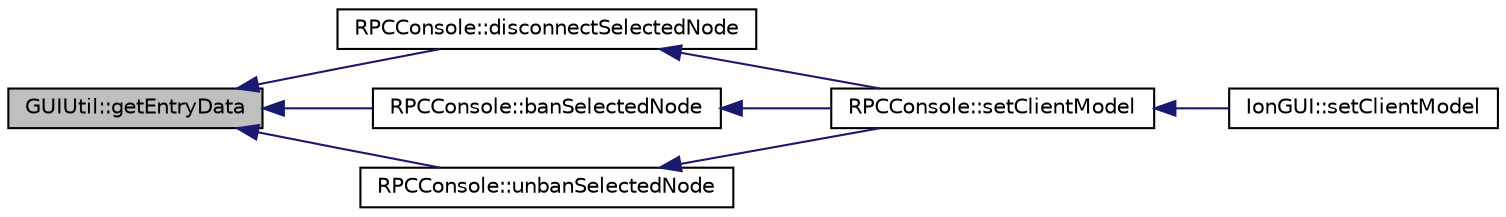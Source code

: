 digraph "GUIUtil::getEntryData"
{
  edge [fontname="Helvetica",fontsize="10",labelfontname="Helvetica",labelfontsize="10"];
  node [fontname="Helvetica",fontsize="10",shape=record];
  rankdir="LR";
  Node125 [label="GUIUtil::getEntryData",height=0.2,width=0.4,color="black", fillcolor="grey75", style="filled", fontcolor="black"];
  Node125 -> Node126 [dir="back",color="midnightblue",fontsize="10",style="solid",fontname="Helvetica"];
  Node126 [label="RPCConsole::disconnectSelectedNode",height=0.2,width=0.4,color="black", fillcolor="white", style="filled",URL="$class_r_p_c_console.html#a697e3fab280ee0c9033eeff2f64ec742",tooltip="Disconnect a selected node on the Peers tab. "];
  Node126 -> Node127 [dir="back",color="midnightblue",fontsize="10",style="solid",fontname="Helvetica"];
  Node127 [label="RPCConsole::setClientModel",height=0.2,width=0.4,color="black", fillcolor="white", style="filled",URL="$class_r_p_c_console.html#a355349a33664a07628e9ca22a60f5fa7"];
  Node127 -> Node128 [dir="back",color="midnightblue",fontsize="10",style="solid",fontname="Helvetica"];
  Node128 [label="IonGUI::setClientModel",height=0.2,width=0.4,color="black", fillcolor="white", style="filled",URL="$class_ion_g_u_i.html#aee0c583c834ce4f4c598c29db83b0680",tooltip="Set the client model. "];
  Node125 -> Node129 [dir="back",color="midnightblue",fontsize="10",style="solid",fontname="Helvetica"];
  Node129 [label="RPCConsole::banSelectedNode",height=0.2,width=0.4,color="black", fillcolor="white", style="filled",URL="$class_r_p_c_console.html#aacaf485583b6342c5e1877e7582f95c5",tooltip="Ban a selected node on the Peers tab. "];
  Node129 -> Node127 [dir="back",color="midnightblue",fontsize="10",style="solid",fontname="Helvetica"];
  Node125 -> Node130 [dir="back",color="midnightblue",fontsize="10",style="solid",fontname="Helvetica"];
  Node130 [label="RPCConsole::unbanSelectedNode",height=0.2,width=0.4,color="black", fillcolor="white", style="filled",URL="$class_r_p_c_console.html#a9a974887c33bf1d4b25eb6aeea002941",tooltip="Unban a selected node on the Bans tab. "];
  Node130 -> Node127 [dir="back",color="midnightblue",fontsize="10",style="solid",fontname="Helvetica"];
}
